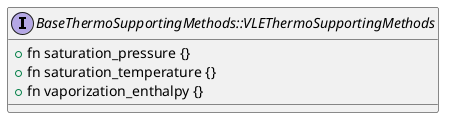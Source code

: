@startuml VLE_thermo_mehods_class_diagram

Interface BaseThermoSupportingMethods::VLEThermoSupportingMethods {
    + fn saturation_pressure {}
    + fn saturation_temperature {}
    + fn vaporization_enthalpy {}

}


@enduml
